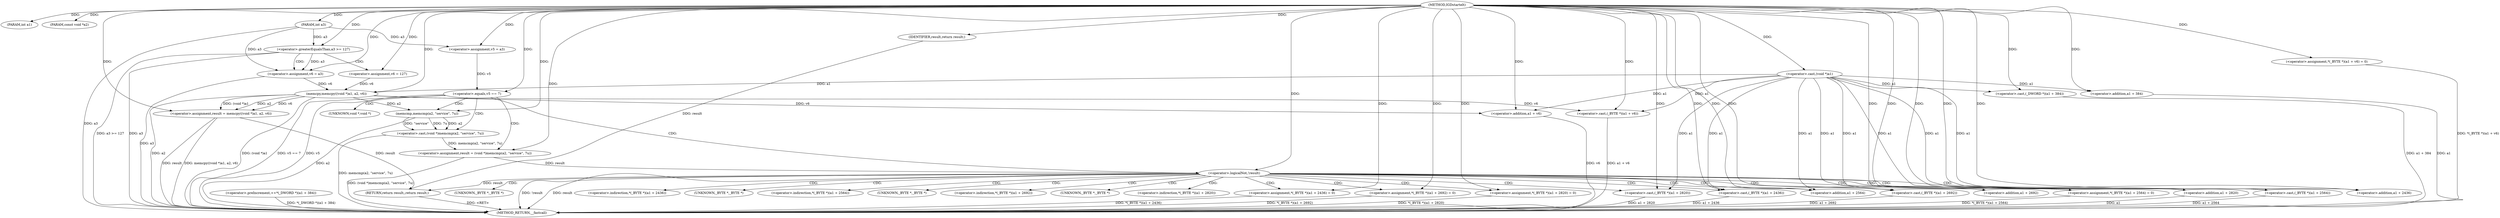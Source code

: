 digraph IGDstartelt {  
"1000104" [label = "(METHOD,IGDstartelt)" ]
"1000200" [label = "(METHOD_RETURN,__fastcall)" ]
"1000105" [label = "(PARAM,int a1)" ]
"1000106" [label = "(PARAM,const void *a2)" ]
"1000107" [label = "(PARAM,int a3)" ]
"1000112" [label = "(<operator>.assignment,v5 = a3)" ]
"1000116" [label = "(<operator>.greaterEqualsThan,a3 >= 127)" ]
"1000119" [label = "(<operator>.assignment,v6 = 127)" ]
"1000123" [label = "(<operator>.assignment,v6 = a3)" ]
"1000126" [label = "(<operator>.assignment,result = memcpy((void *)a1, a2, v6))" ]
"1000128" [label = "(memcpy,memcpy((void *)a1, a2, v6))" ]
"1000129" [label = "(<operator>.cast,(void *)a1)" ]
"1000134" [label = "(<operator>.assignment,*(_BYTE *)(a1 + v6) = 0)" ]
"1000136" [label = "(<operator>.cast,(_BYTE *)(a1 + v6))" ]
"1000138" [label = "(<operator>.addition,a1 + v6)" ]
"1000142" [label = "(<operator>.preIncrement,++*(_DWORD *)(a1 + 384))" ]
"1000144" [label = "(<operator>.cast,(_DWORD *)(a1 + 384))" ]
"1000146" [label = "(<operator>.addition,a1 + 384)" ]
"1000150" [label = "(<operator>.equals,v5 == 7)" ]
"1000154" [label = "(<operator>.assignment,result = (void *)memcmp(a2, \"service\", 7u))" ]
"1000156" [label = "(<operator>.cast,(void *)memcmp(a2, \"service\", 7u))" ]
"1000158" [label = "(memcmp,memcmp(a2, \"service\", 7u))" ]
"1000163" [label = "(<operator>.logicalNot,!result)" ]
"1000166" [label = "(<operator>.assignment,*(_BYTE *)(a1 + 2436) = 0)" ]
"1000168" [label = "(<operator>.cast,(_BYTE *)(a1 + 2436))" ]
"1000170" [label = "(<operator>.addition,a1 + 2436)" ]
"1000174" [label = "(<operator>.assignment,*(_BYTE *)(a1 + 2564) = 0)" ]
"1000176" [label = "(<operator>.cast,(_BYTE *)(a1 + 2564))" ]
"1000178" [label = "(<operator>.addition,a1 + 2564)" ]
"1000182" [label = "(<operator>.assignment,*(_BYTE *)(a1 + 2692) = 0)" ]
"1000184" [label = "(<operator>.cast,(_BYTE *)(a1 + 2692))" ]
"1000186" [label = "(<operator>.addition,a1 + 2692)" ]
"1000190" [label = "(<operator>.assignment,*(_BYTE *)(a1 + 2820) = 0)" ]
"1000192" [label = "(<operator>.cast,(_BYTE *)(a1 + 2820))" ]
"1000194" [label = "(<operator>.addition,a1 + 2820)" ]
"1000198" [label = "(RETURN,return result;,return result;)" ]
"1000199" [label = "(IDENTIFIER,result,return result;)" ]
"1000157" [label = "(UNKNOWN,void *,void *)" ]
"1000167" [label = "(<operator>.indirection,*(_BYTE *)(a1 + 2436))" ]
"1000169" [label = "(UNKNOWN,_BYTE *,_BYTE *)" ]
"1000175" [label = "(<operator>.indirection,*(_BYTE *)(a1 + 2564))" ]
"1000177" [label = "(UNKNOWN,_BYTE *,_BYTE *)" ]
"1000183" [label = "(<operator>.indirection,*(_BYTE *)(a1 + 2692))" ]
"1000185" [label = "(UNKNOWN,_BYTE *,_BYTE *)" ]
"1000191" [label = "(<operator>.indirection,*(_BYTE *)(a1 + 2820))" ]
"1000193" [label = "(UNKNOWN,_BYTE *,_BYTE *)" ]
  "1000198" -> "1000200"  [ label = "DDG: <RET>"] 
  "1000176" -> "1000200"  [ label = "DDG: a1 + 2564"] 
  "1000182" -> "1000200"  [ label = "DDG: *(_BYTE *)(a1 + 2692)"] 
  "1000146" -> "1000200"  [ label = "DDG: a1"] 
  "1000136" -> "1000200"  [ label = "DDG: a1 + v6"] 
  "1000158" -> "1000200"  [ label = "DDG: a2"] 
  "1000168" -> "1000200"  [ label = "DDG: a1 + 2436"] 
  "1000154" -> "1000200"  [ label = "DDG: (void *)memcmp(a2, \"service\", 7u)"] 
  "1000138" -> "1000200"  [ label = "DDG: v6"] 
  "1000194" -> "1000200"  [ label = "DDG: a1"] 
  "1000174" -> "1000200"  [ label = "DDG: *(_BYTE *)(a1 + 2564)"] 
  "1000163" -> "1000200"  [ label = "DDG: result"] 
  "1000166" -> "1000200"  [ label = "DDG: *(_BYTE *)(a1 + 2436)"] 
  "1000192" -> "1000200"  [ label = "DDG: a1 + 2820"] 
  "1000142" -> "1000200"  [ label = "DDG: *(_DWORD *)(a1 + 384)"] 
  "1000107" -> "1000200"  [ label = "DDG: a3"] 
  "1000126" -> "1000200"  [ label = "DDG: memcpy((void *)a1, a2, v6)"] 
  "1000190" -> "1000200"  [ label = "DDG: *(_BYTE *)(a1 + 2820)"] 
  "1000116" -> "1000200"  [ label = "DDG: a3"] 
  "1000126" -> "1000200"  [ label = "DDG: result"] 
  "1000163" -> "1000200"  [ label = "DDG: !result"] 
  "1000150" -> "1000200"  [ label = "DDG: v5 == 7"] 
  "1000156" -> "1000200"  [ label = "DDG: memcmp(a2, \"service\", 7u)"] 
  "1000116" -> "1000200"  [ label = "DDG: a3 >= 127"] 
  "1000134" -> "1000200"  [ label = "DDG: *(_BYTE *)(a1 + v6)"] 
  "1000123" -> "1000200"  [ label = "DDG: a3"] 
  "1000128" -> "1000200"  [ label = "DDG: (void *)a1"] 
  "1000144" -> "1000200"  [ label = "DDG: a1 + 384"] 
  "1000150" -> "1000200"  [ label = "DDG: v5"] 
  "1000184" -> "1000200"  [ label = "DDG: a1 + 2692"] 
  "1000128" -> "1000200"  [ label = "DDG: a2"] 
  "1000104" -> "1000105"  [ label = "DDG: "] 
  "1000104" -> "1000106"  [ label = "DDG: "] 
  "1000104" -> "1000107"  [ label = "DDG: "] 
  "1000107" -> "1000112"  [ label = "DDG: a3"] 
  "1000104" -> "1000112"  [ label = "DDG: "] 
  "1000107" -> "1000116"  [ label = "DDG: a3"] 
  "1000104" -> "1000116"  [ label = "DDG: "] 
  "1000104" -> "1000119"  [ label = "DDG: "] 
  "1000116" -> "1000123"  [ label = "DDG: a3"] 
  "1000107" -> "1000123"  [ label = "DDG: a3"] 
  "1000104" -> "1000123"  [ label = "DDG: "] 
  "1000128" -> "1000126"  [ label = "DDG: (void *)a1"] 
  "1000128" -> "1000126"  [ label = "DDG: a2"] 
  "1000128" -> "1000126"  [ label = "DDG: v6"] 
  "1000104" -> "1000126"  [ label = "DDG: "] 
  "1000129" -> "1000128"  [ label = "DDG: a1"] 
  "1000104" -> "1000129"  [ label = "DDG: "] 
  "1000104" -> "1000128"  [ label = "DDG: "] 
  "1000119" -> "1000128"  [ label = "DDG: v6"] 
  "1000123" -> "1000128"  [ label = "DDG: v6"] 
  "1000104" -> "1000134"  [ label = "DDG: "] 
  "1000129" -> "1000136"  [ label = "DDG: a1"] 
  "1000104" -> "1000136"  [ label = "DDG: "] 
  "1000128" -> "1000136"  [ label = "DDG: v6"] 
  "1000129" -> "1000138"  [ label = "DDG: a1"] 
  "1000104" -> "1000138"  [ label = "DDG: "] 
  "1000128" -> "1000138"  [ label = "DDG: v6"] 
  "1000104" -> "1000144"  [ label = "DDG: "] 
  "1000129" -> "1000144"  [ label = "DDG: a1"] 
  "1000104" -> "1000146"  [ label = "DDG: "] 
  "1000129" -> "1000146"  [ label = "DDG: a1"] 
  "1000112" -> "1000150"  [ label = "DDG: v5"] 
  "1000104" -> "1000150"  [ label = "DDG: "] 
  "1000156" -> "1000154"  [ label = "DDG: memcmp(a2, \"service\", 7u)"] 
  "1000104" -> "1000154"  [ label = "DDG: "] 
  "1000158" -> "1000156"  [ label = "DDG: a2"] 
  "1000158" -> "1000156"  [ label = "DDG: \"service\""] 
  "1000158" -> "1000156"  [ label = "DDG: 7u"] 
  "1000128" -> "1000158"  [ label = "DDG: a2"] 
  "1000104" -> "1000158"  [ label = "DDG: "] 
  "1000154" -> "1000163"  [ label = "DDG: result"] 
  "1000104" -> "1000163"  [ label = "DDG: "] 
  "1000104" -> "1000166"  [ label = "DDG: "] 
  "1000104" -> "1000168"  [ label = "DDG: "] 
  "1000129" -> "1000168"  [ label = "DDG: a1"] 
  "1000104" -> "1000170"  [ label = "DDG: "] 
  "1000129" -> "1000170"  [ label = "DDG: a1"] 
  "1000104" -> "1000174"  [ label = "DDG: "] 
  "1000104" -> "1000176"  [ label = "DDG: "] 
  "1000129" -> "1000176"  [ label = "DDG: a1"] 
  "1000104" -> "1000178"  [ label = "DDG: "] 
  "1000129" -> "1000178"  [ label = "DDG: a1"] 
  "1000104" -> "1000182"  [ label = "DDG: "] 
  "1000104" -> "1000184"  [ label = "DDG: "] 
  "1000129" -> "1000184"  [ label = "DDG: a1"] 
  "1000104" -> "1000186"  [ label = "DDG: "] 
  "1000129" -> "1000186"  [ label = "DDG: a1"] 
  "1000104" -> "1000190"  [ label = "DDG: "] 
  "1000104" -> "1000192"  [ label = "DDG: "] 
  "1000129" -> "1000192"  [ label = "DDG: a1"] 
  "1000104" -> "1000194"  [ label = "DDG: "] 
  "1000129" -> "1000194"  [ label = "DDG: a1"] 
  "1000199" -> "1000198"  [ label = "DDG: result"] 
  "1000163" -> "1000198"  [ label = "DDG: result"] 
  "1000126" -> "1000198"  [ label = "DDG: result"] 
  "1000104" -> "1000199"  [ label = "DDG: "] 
  "1000116" -> "1000123"  [ label = "CDG: "] 
  "1000116" -> "1000119"  [ label = "CDG: "] 
  "1000150" -> "1000163"  [ label = "CDG: "] 
  "1000150" -> "1000158"  [ label = "CDG: "] 
  "1000150" -> "1000157"  [ label = "CDG: "] 
  "1000150" -> "1000156"  [ label = "CDG: "] 
  "1000150" -> "1000154"  [ label = "CDG: "] 
  "1000163" -> "1000176"  [ label = "CDG: "] 
  "1000163" -> "1000175"  [ label = "CDG: "] 
  "1000163" -> "1000174"  [ label = "CDG: "] 
  "1000163" -> "1000170"  [ label = "CDG: "] 
  "1000163" -> "1000169"  [ label = "CDG: "] 
  "1000163" -> "1000168"  [ label = "CDG: "] 
  "1000163" -> "1000167"  [ label = "CDG: "] 
  "1000163" -> "1000166"  [ label = "CDG: "] 
  "1000163" -> "1000192"  [ label = "CDG: "] 
  "1000163" -> "1000191"  [ label = "CDG: "] 
  "1000163" -> "1000190"  [ label = "CDG: "] 
  "1000163" -> "1000186"  [ label = "CDG: "] 
  "1000163" -> "1000185"  [ label = "CDG: "] 
  "1000163" -> "1000184"  [ label = "CDG: "] 
  "1000163" -> "1000183"  [ label = "CDG: "] 
  "1000163" -> "1000182"  [ label = "CDG: "] 
  "1000163" -> "1000178"  [ label = "CDG: "] 
  "1000163" -> "1000177"  [ label = "CDG: "] 
  "1000163" -> "1000194"  [ label = "CDG: "] 
  "1000163" -> "1000193"  [ label = "CDG: "] 
}
